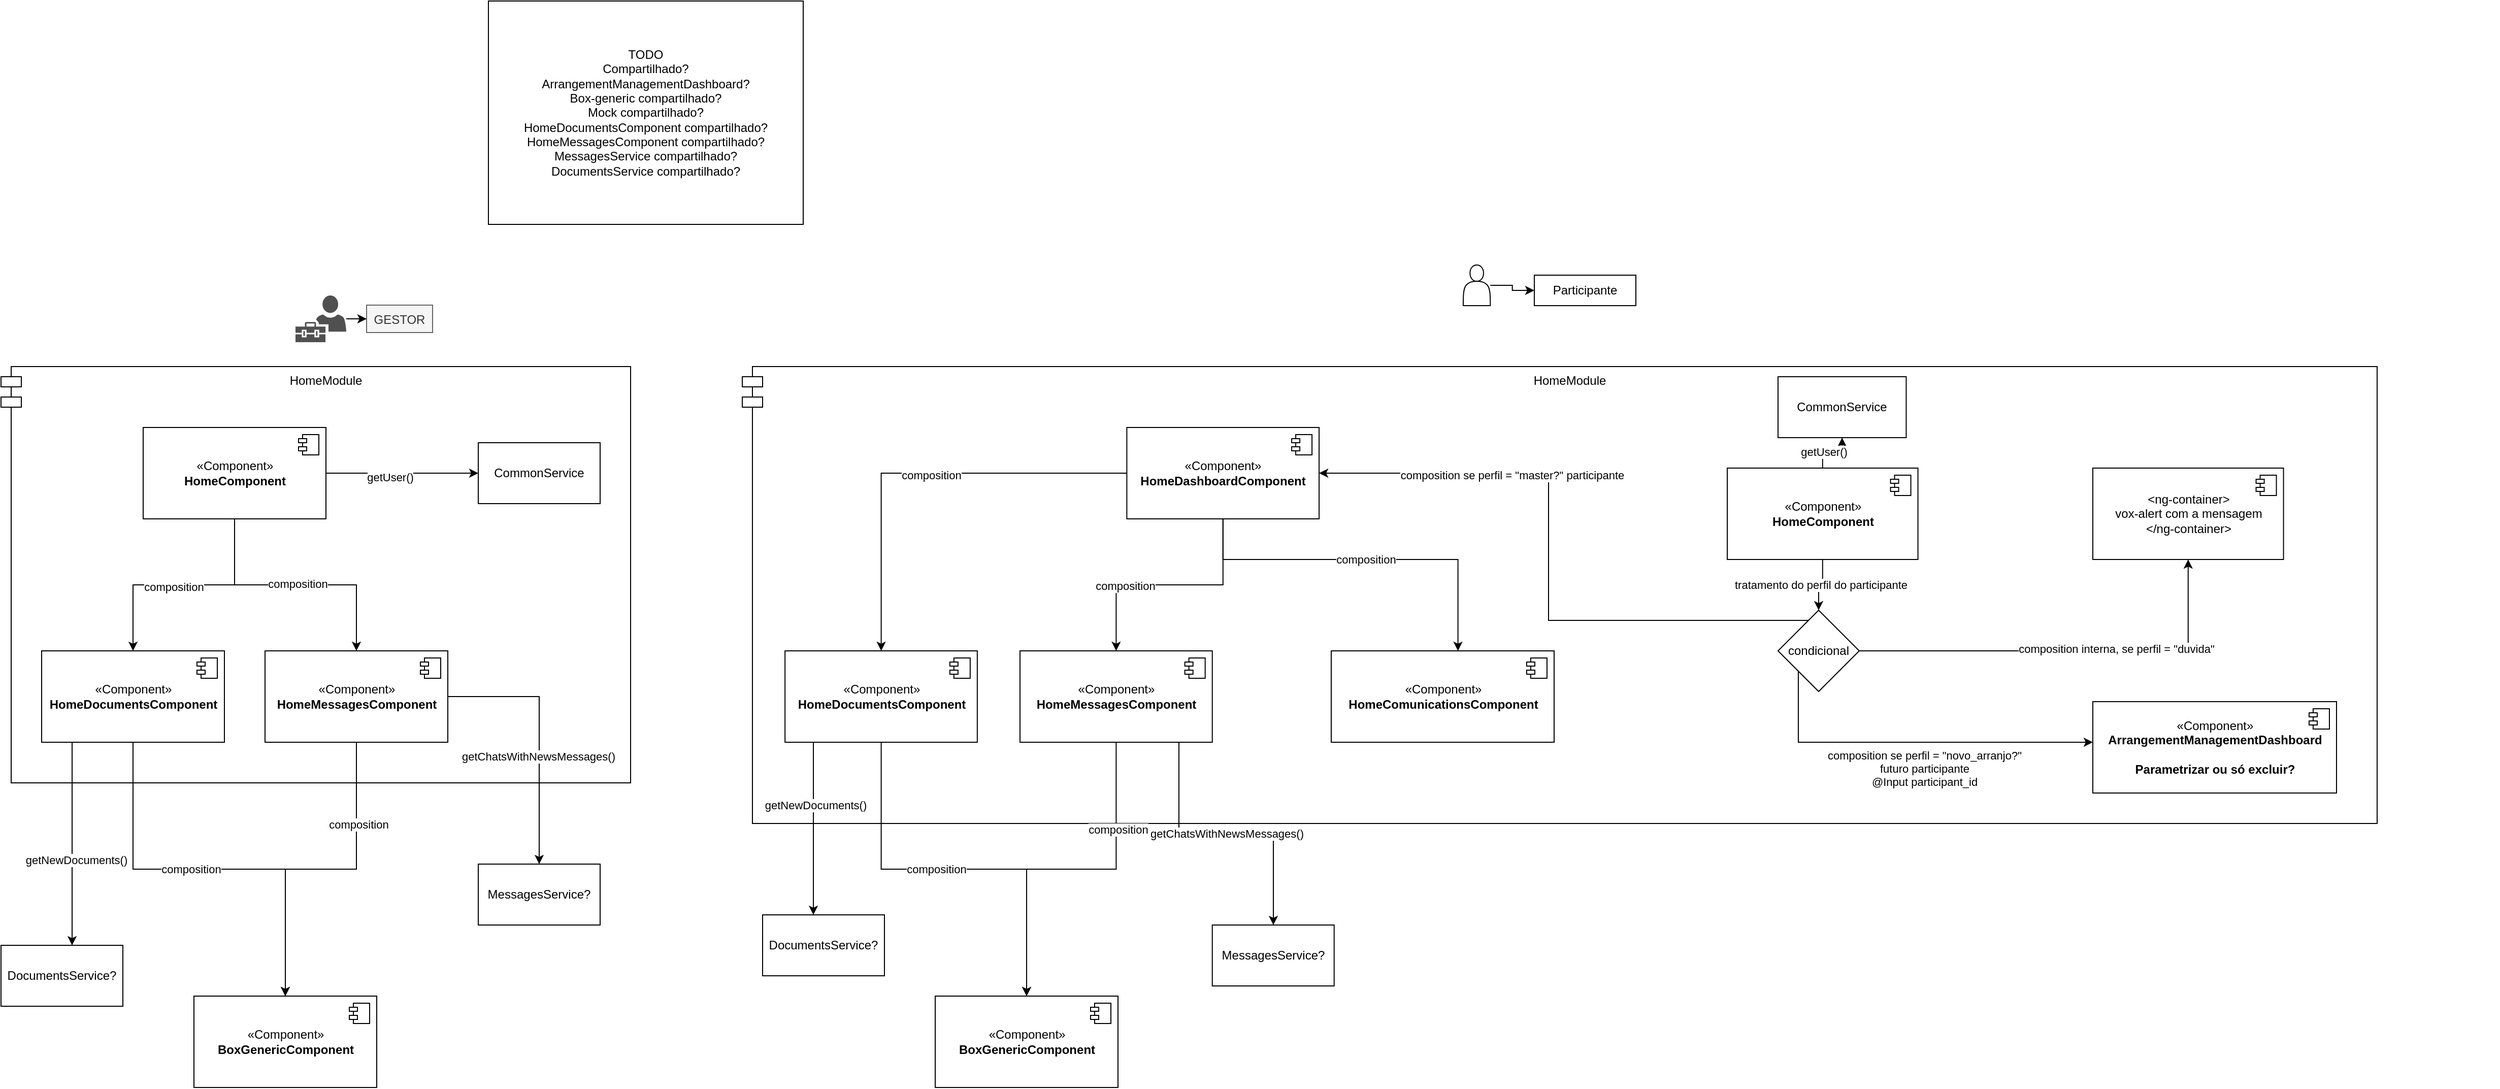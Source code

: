 <mxfile version="13.6.6" type="github">
  <diagram id="C5RBs43oDa-KdzZeNtuy" name="Page-1">
    <mxGraphModel dx="1117" dy="1839" grid="1" gridSize="10" guides="1" tooltips="1" connect="1" arrows="1" fold="1" page="1" pageScale="1" pageWidth="827" pageHeight="1169" math="0" shadow="0">
      <root>
        <mxCell id="WIyWlLk6GJQsqaUBKTNV-0" />
        <mxCell id="WIyWlLk6GJQsqaUBKTNV-1" parent="WIyWlLk6GJQsqaUBKTNV-0" />
        <mxCell id="xRk32n43s2WGwWvrwPpY-19" value="" style="group" vertex="1" connectable="0" parent="WIyWlLk6GJQsqaUBKTNV-1">
          <mxGeometry x="60" y="110" width="620" height="410" as="geometry" />
        </mxCell>
        <mxCell id="xRk32n43s2WGwWvrwPpY-16" value="HomeModule" style="shape=module;align=left;spacingLeft=20;align=center;verticalAlign=top;" vertex="1" parent="xRk32n43s2WGwWvrwPpY-19">
          <mxGeometry width="620" height="410" as="geometry" />
        </mxCell>
        <mxCell id="xRk32n43s2WGwWvrwPpY-1" value="«Component»&lt;br&gt;&lt;b&gt;HomeComponent&lt;/b&gt;" style="html=1;dropTarget=0;" vertex="1" parent="xRk32n43s2WGwWvrwPpY-19">
          <mxGeometry x="140" y="60" width="180" height="90" as="geometry" />
        </mxCell>
        <mxCell id="xRk32n43s2WGwWvrwPpY-2" value="" style="shape=component;jettyWidth=8;jettyHeight=4;" vertex="1" parent="xRk32n43s2WGwWvrwPpY-1">
          <mxGeometry x="1" width="20" height="20" relative="1" as="geometry">
            <mxPoint x="-27" y="7" as="offset" />
          </mxGeometry>
        </mxCell>
        <mxCell id="xRk32n43s2WGwWvrwPpY-9" value="" style="edgeStyle=orthogonalEdgeStyle;rounded=0;orthogonalLoop=1;jettySize=auto;html=1;" edge="1" parent="xRk32n43s2WGwWvrwPpY-19" source="xRk32n43s2WGwWvrwPpY-1" target="xRk32n43s2WGwWvrwPpY-7">
          <mxGeometry relative="1" as="geometry" />
        </mxCell>
        <mxCell id="xRk32n43s2WGwWvrwPpY-11" value="composition" style="edgeLabel;html=1;align=center;verticalAlign=middle;resizable=0;points=[];" vertex="1" connectable="0" parent="xRk32n43s2WGwWvrwPpY-9">
          <mxGeometry x="0.19" y="1" relative="1" as="geometry">
            <mxPoint x="-22" as="offset" />
          </mxGeometry>
        </mxCell>
        <mxCell id="xRk32n43s2WGwWvrwPpY-3" value="«Component»&lt;br&gt;&lt;b&gt;HomeDocumentsComponent&lt;/b&gt;" style="html=1;dropTarget=0;" vertex="1" parent="xRk32n43s2WGwWvrwPpY-19">
          <mxGeometry x="40" y="280" width="180" height="90" as="geometry" />
        </mxCell>
        <mxCell id="xRk32n43s2WGwWvrwPpY-4" value="" style="shape=component;jettyWidth=8;jettyHeight=4;" vertex="1" parent="xRk32n43s2WGwWvrwPpY-3">
          <mxGeometry x="1" width="20" height="20" relative="1" as="geometry">
            <mxPoint x="-27" y="7" as="offset" />
          </mxGeometry>
        </mxCell>
        <mxCell id="xRk32n43s2WGwWvrwPpY-5" value="" style="edgeStyle=orthogonalEdgeStyle;rounded=0;orthogonalLoop=1;jettySize=auto;html=1;" edge="1" parent="xRk32n43s2WGwWvrwPpY-19" source="xRk32n43s2WGwWvrwPpY-1" target="xRk32n43s2WGwWvrwPpY-3">
          <mxGeometry relative="1" as="geometry" />
        </mxCell>
        <mxCell id="xRk32n43s2WGwWvrwPpY-6" value="composition" style="edgeLabel;html=1;align=center;verticalAlign=middle;resizable=0;points=[];" vertex="1" connectable="0" parent="xRk32n43s2WGwWvrwPpY-5">
          <mxGeometry x="-0.275" y="2" relative="1" as="geometry">
            <mxPoint x="-42" as="offset" />
          </mxGeometry>
        </mxCell>
        <mxCell id="xRk32n43s2WGwWvrwPpY-7" value="«Component»&lt;br&gt;&lt;b&gt;HomeMessagesComponent&lt;/b&gt;" style="html=1;dropTarget=0;" vertex="1" parent="xRk32n43s2WGwWvrwPpY-19">
          <mxGeometry x="260" y="280" width="180" height="90" as="geometry" />
        </mxCell>
        <mxCell id="xRk32n43s2WGwWvrwPpY-8" value="" style="shape=component;jettyWidth=8;jettyHeight=4;" vertex="1" parent="xRk32n43s2WGwWvrwPpY-7">
          <mxGeometry x="1" width="20" height="20" relative="1" as="geometry">
            <mxPoint x="-27" y="7" as="offset" />
          </mxGeometry>
        </mxCell>
        <mxCell id="xRk32n43s2WGwWvrwPpY-13" value="CommonService" style="whiteSpace=wrap;html=1;" vertex="1" parent="xRk32n43s2WGwWvrwPpY-19">
          <mxGeometry x="470" y="75" width="120" height="60" as="geometry" />
        </mxCell>
        <mxCell id="xRk32n43s2WGwWvrwPpY-14" value="" style="edgeStyle=orthogonalEdgeStyle;rounded=0;orthogonalLoop=1;jettySize=auto;html=1;" edge="1" parent="xRk32n43s2WGwWvrwPpY-19" source="xRk32n43s2WGwWvrwPpY-1" target="xRk32n43s2WGwWvrwPpY-13">
          <mxGeometry relative="1" as="geometry" />
        </mxCell>
        <mxCell id="xRk32n43s2WGwWvrwPpY-15" value="getUser()" style="edgeLabel;html=1;align=center;verticalAlign=middle;resizable=0;points=[];" vertex="1" connectable="0" parent="xRk32n43s2WGwWvrwPpY-14">
          <mxGeometry x="-0.164" y="-4" relative="1" as="geometry">
            <mxPoint as="offset" />
          </mxGeometry>
        </mxCell>
        <mxCell id="xRk32n43s2WGwWvrwPpY-39" value="" style="edgeStyle=orthogonalEdgeStyle;rounded=0;orthogonalLoop=1;jettySize=auto;html=1;" edge="1" parent="WIyWlLk6GJQsqaUBKTNV-1" source="xRk32n43s2WGwWvrwPpY-37" target="xRk32n43s2WGwWvrwPpY-38">
          <mxGeometry relative="1" as="geometry" />
        </mxCell>
        <mxCell id="xRk32n43s2WGwWvrwPpY-37" value="" style="pointerEvents=1;shadow=0;dashed=0;html=1;strokeColor=none;labelPosition=center;verticalLabelPosition=bottom;verticalAlign=top;align=center;fillColor=#505050;shape=mxgraph.mscae.intune.user_management" vertex="1" parent="WIyWlLk6GJQsqaUBKTNV-1">
          <mxGeometry x="350" y="40" width="50" height="46" as="geometry" />
        </mxCell>
        <mxCell id="xRk32n43s2WGwWvrwPpY-38" value="GESTOR" style="whiteSpace=wrap;html=1;shadow=0;dashed=0;verticalAlign=top;fillColor=#f5f5f5;strokeColor=#666666;fontColor=#333333;" vertex="1" parent="WIyWlLk6GJQsqaUBKTNV-1">
          <mxGeometry x="420" y="49.5" width="65" height="27" as="geometry" />
        </mxCell>
        <mxCell id="xRk32n43s2WGwWvrwPpY-43" value="TODO&lt;br&gt;Compartilhado?&lt;br&gt;ArrangementManagementDashboard?&lt;br&gt;Box-generic compartilhado?&lt;br&gt;Mock compartilhado?&lt;br&gt;HomeDocumentsComponent compartilhado?&lt;br&gt;HomeMessagesComponent compartilhado?&lt;br&gt;MessagesService compartilhado?&lt;br&gt;DocumentsService&amp;nbsp;compartilhado?" style="rounded=0;whiteSpace=wrap;html=1;labelBackgroundColor=none;fontColor=#000000;" vertex="1" parent="WIyWlLk6GJQsqaUBKTNV-1">
          <mxGeometry x="540" y="-250" width="310" height="220" as="geometry" />
        </mxCell>
        <mxCell id="xRk32n43s2WGwWvrwPpY-44" value="«Component»&lt;br&gt;&lt;b&gt;BoxGenericComponent&lt;/b&gt;" style="html=1;dropTarget=0;" vertex="1" parent="WIyWlLk6GJQsqaUBKTNV-1">
          <mxGeometry x="250" y="730" width="180" height="90" as="geometry" />
        </mxCell>
        <mxCell id="xRk32n43s2WGwWvrwPpY-45" value="" style="shape=component;jettyWidth=8;jettyHeight=4;" vertex="1" parent="xRk32n43s2WGwWvrwPpY-44">
          <mxGeometry x="1" width="20" height="20" relative="1" as="geometry">
            <mxPoint x="-27" y="7" as="offset" />
          </mxGeometry>
        </mxCell>
        <mxCell id="xRk32n43s2WGwWvrwPpY-46" value="" style="edgeStyle=orthogonalEdgeStyle;rounded=0;orthogonalLoop=1;jettySize=auto;html=1;fontColor=#000000;" edge="1" parent="WIyWlLk6GJQsqaUBKTNV-1" source="xRk32n43s2WGwWvrwPpY-3" target="xRk32n43s2WGwWvrwPpY-44">
          <mxGeometry relative="1" as="geometry" />
        </mxCell>
        <mxCell id="xRk32n43s2WGwWvrwPpY-48" value="composition" style="edgeLabel;html=1;align=center;verticalAlign=middle;resizable=0;points=[];fontColor=#000000;" vertex="1" connectable="0" parent="xRk32n43s2WGwWvrwPpY-46">
          <mxGeometry x="-0.091" relative="1" as="geometry">
            <mxPoint as="offset" />
          </mxGeometry>
        </mxCell>
        <mxCell id="xRk32n43s2WGwWvrwPpY-47" style="edgeStyle=orthogonalEdgeStyle;rounded=0;orthogonalLoop=1;jettySize=auto;html=1;fontColor=#000000;" edge="1" parent="WIyWlLk6GJQsqaUBKTNV-1" source="xRk32n43s2WGwWvrwPpY-7" target="xRk32n43s2WGwWvrwPpY-44">
          <mxGeometry relative="1" as="geometry" />
        </mxCell>
        <mxCell id="xRk32n43s2WGwWvrwPpY-49" value="composition" style="edgeLabel;html=1;align=center;verticalAlign=middle;resizable=0;points=[];fontColor=#000000;" vertex="1" connectable="0" parent="xRk32n43s2WGwWvrwPpY-47">
          <mxGeometry x="-0.494" y="2" relative="1" as="geometry">
            <mxPoint as="offset" />
          </mxGeometry>
        </mxCell>
        <mxCell id="xRk32n43s2WGwWvrwPpY-18" value="MessagesService?" style="whiteSpace=wrap;html=1;" vertex="1" parent="WIyWlLk6GJQsqaUBKTNV-1">
          <mxGeometry x="530" y="600" width="120" height="60" as="geometry" />
        </mxCell>
        <mxCell id="xRk32n43s2WGwWvrwPpY-17" value="DocumentsService?" style="whiteSpace=wrap;html=1;" vertex="1" parent="WIyWlLk6GJQsqaUBKTNV-1">
          <mxGeometry x="60" y="680" width="120" height="60" as="geometry" />
        </mxCell>
        <mxCell id="xRk32n43s2WGwWvrwPpY-54" style="edgeStyle=orthogonalEdgeStyle;rounded=0;orthogonalLoop=1;jettySize=auto;html=1;fontColor=#000000;" edge="1" parent="WIyWlLk6GJQsqaUBKTNV-1" source="xRk32n43s2WGwWvrwPpY-7" target="xRk32n43s2WGwWvrwPpY-18">
          <mxGeometry relative="1" as="geometry" />
        </mxCell>
        <mxCell id="xRk32n43s2WGwWvrwPpY-87" value="getChatsWithNewsMessages()" style="edgeLabel;html=1;align=center;verticalAlign=middle;resizable=0;points=[];fontColor=#000000;" vertex="1" connectable="0" parent="xRk32n43s2WGwWvrwPpY-54">
          <mxGeometry x="0.168" y="-1" relative="1" as="geometry">
            <mxPoint as="offset" />
          </mxGeometry>
        </mxCell>
        <mxCell id="xRk32n43s2WGwWvrwPpY-55" style="edgeStyle=orthogonalEdgeStyle;rounded=0;orthogonalLoop=1;jettySize=auto;html=1;fontColor=#000000;" edge="1" parent="WIyWlLk6GJQsqaUBKTNV-1" source="xRk32n43s2WGwWvrwPpY-3" target="xRk32n43s2WGwWvrwPpY-17">
          <mxGeometry relative="1" as="geometry">
            <Array as="points">
              <mxPoint x="130" y="660" />
              <mxPoint x="130" y="660" />
            </Array>
          </mxGeometry>
        </mxCell>
        <mxCell id="xRk32n43s2WGwWvrwPpY-86" value="getNewDocuments()" style="edgeLabel;html=1;align=center;verticalAlign=middle;resizable=0;points=[];fontColor=#000000;" vertex="1" connectable="0" parent="xRk32n43s2WGwWvrwPpY-55">
          <mxGeometry x="0.153" y="4" relative="1" as="geometry">
            <mxPoint as="offset" />
          </mxGeometry>
        </mxCell>
        <mxCell id="xRk32n43s2WGwWvrwPpY-56" value="" style="group" vertex="1" connectable="0" parent="WIyWlLk6GJQsqaUBKTNV-1">
          <mxGeometry x="790" y="110" width="1730" height="450" as="geometry" />
        </mxCell>
        <mxCell id="xRk32n43s2WGwWvrwPpY-57" value="HomeModule" style="shape=module;align=left;spacingLeft=20;align=center;verticalAlign=top;" vertex="1" parent="xRk32n43s2WGwWvrwPpY-56">
          <mxGeometry width="1610" height="450" as="geometry" />
        </mxCell>
        <mxCell id="xRk32n43s2WGwWvrwPpY-83" value="composition" style="edgeStyle=orthogonalEdgeStyle;rounded=0;orthogonalLoop=1;jettySize=auto;html=1;fontColor=#000000;" edge="1" parent="xRk32n43s2WGwWvrwPpY-56" source="xRk32n43s2WGwWvrwPpY-58" target="xRk32n43s2WGwWvrwPpY-81">
          <mxGeometry relative="1" as="geometry">
            <Array as="points">
              <mxPoint x="473.377" y="190" />
              <mxPoint x="704.805" y="190" />
            </Array>
          </mxGeometry>
        </mxCell>
        <mxCell id="xRk32n43s2WGwWvrwPpY-58" value="«Component»&lt;br&gt;&lt;b&gt;HomeDashboardComponent&lt;/b&gt;" style="html=1;dropTarget=0;" vertex="1" parent="xRk32n43s2WGwWvrwPpY-56">
          <mxGeometry x="378.701" y="60" width="189.351" height="90" as="geometry" />
        </mxCell>
        <mxCell id="xRk32n43s2WGwWvrwPpY-59" value="" style="shape=component;jettyWidth=8;jettyHeight=4;" vertex="1" parent="xRk32n43s2WGwWvrwPpY-58">
          <mxGeometry x="1" width="20" height="20" relative="1" as="geometry">
            <mxPoint x="-27" y="7" as="offset" />
          </mxGeometry>
        </mxCell>
        <mxCell id="xRk32n43s2WGwWvrwPpY-60" value="" style="edgeStyle=orthogonalEdgeStyle;rounded=0;orthogonalLoop=1;jettySize=auto;html=1;" edge="1" parent="xRk32n43s2WGwWvrwPpY-56" source="xRk32n43s2WGwWvrwPpY-58" target="xRk32n43s2WGwWvrwPpY-66">
          <mxGeometry relative="1" as="geometry" />
        </mxCell>
        <mxCell id="xRk32n43s2WGwWvrwPpY-61" value="composition" style="edgeLabel;html=1;align=center;verticalAlign=middle;resizable=0;points=[];" vertex="1" connectable="0" parent="xRk32n43s2WGwWvrwPpY-60">
          <mxGeometry x="0.19" y="1" relative="1" as="geometry">
            <mxPoint x="-22" as="offset" />
          </mxGeometry>
        </mxCell>
        <mxCell id="xRk32n43s2WGwWvrwPpY-62" value="«Component»&lt;br&gt;&lt;b&gt;HomeDocumentsComponent&lt;/b&gt;" style="html=1;dropTarget=0;" vertex="1" parent="xRk32n43s2WGwWvrwPpY-56">
          <mxGeometry x="42.078" y="280" width="189.351" height="90" as="geometry" />
        </mxCell>
        <mxCell id="xRk32n43s2WGwWvrwPpY-63" value="" style="shape=component;jettyWidth=8;jettyHeight=4;" vertex="1" parent="xRk32n43s2WGwWvrwPpY-62">
          <mxGeometry x="1" width="20" height="20" relative="1" as="geometry">
            <mxPoint x="-27" y="7" as="offset" />
          </mxGeometry>
        </mxCell>
        <mxCell id="xRk32n43s2WGwWvrwPpY-64" value="" style="edgeStyle=orthogonalEdgeStyle;rounded=0;orthogonalLoop=1;jettySize=auto;html=1;" edge="1" parent="xRk32n43s2WGwWvrwPpY-56" source="xRk32n43s2WGwWvrwPpY-58" target="xRk32n43s2WGwWvrwPpY-62">
          <mxGeometry relative="1" as="geometry" />
        </mxCell>
        <mxCell id="xRk32n43s2WGwWvrwPpY-65" value="composition" style="edgeLabel;html=1;align=center;verticalAlign=middle;resizable=0;points=[];" vertex="1" connectable="0" parent="xRk32n43s2WGwWvrwPpY-64">
          <mxGeometry x="-0.275" y="2" relative="1" as="geometry">
            <mxPoint x="-42" as="offset" />
          </mxGeometry>
        </mxCell>
        <mxCell id="xRk32n43s2WGwWvrwPpY-66" value="«Component»&lt;br&gt;&lt;b&gt;HomeMessagesComponent&lt;/b&gt;" style="html=1;dropTarget=0;" vertex="1" parent="xRk32n43s2WGwWvrwPpY-56">
          <mxGeometry x="273.506" y="280" width="189.351" height="90" as="geometry" />
        </mxCell>
        <mxCell id="xRk32n43s2WGwWvrwPpY-67" value="" style="shape=component;jettyWidth=8;jettyHeight=4;" vertex="1" parent="xRk32n43s2WGwWvrwPpY-66">
          <mxGeometry x="1" width="20" height="20" relative="1" as="geometry">
            <mxPoint x="-27" y="7" as="offset" />
          </mxGeometry>
        </mxCell>
        <mxCell id="xRk32n43s2WGwWvrwPpY-68" value="CommonService" style="whiteSpace=wrap;html=1;" vertex="1" parent="xRk32n43s2WGwWvrwPpY-56">
          <mxGeometry x="1019.999" y="10" width="126.234" height="60" as="geometry" />
        </mxCell>
        <mxCell id="xRk32n43s2WGwWvrwPpY-69" value="" style="edgeStyle=orthogonalEdgeStyle;rounded=0;orthogonalLoop=1;jettySize=auto;html=1;" edge="1" parent="xRk32n43s2WGwWvrwPpY-56" source="xRk32n43s2WGwWvrwPpY-107" target="xRk32n43s2WGwWvrwPpY-68">
          <mxGeometry relative="1" as="geometry" />
        </mxCell>
        <mxCell id="xRk32n43s2WGwWvrwPpY-70" value="getUser()" style="edgeLabel;html=1;align=center;verticalAlign=middle;resizable=0;points=[];" vertex="1" connectable="0" parent="xRk32n43s2WGwWvrwPpY-69">
          <mxGeometry x="-0.164" y="-4" relative="1" as="geometry">
            <mxPoint as="offset" />
          </mxGeometry>
        </mxCell>
        <mxCell id="xRk32n43s2WGwWvrwPpY-81" value="«Component»&lt;br&gt;&lt;b&gt;HomeComunicationsComponent&lt;/b&gt;" style="html=1;dropTarget=0;" vertex="1" parent="xRk32n43s2WGwWvrwPpY-56">
          <mxGeometry x="580" y="280" width="219.48" height="90" as="geometry" />
        </mxCell>
        <mxCell id="xRk32n43s2WGwWvrwPpY-82" value="" style="shape=component;jettyWidth=8;jettyHeight=4;" vertex="1" parent="xRk32n43s2WGwWvrwPpY-81">
          <mxGeometry x="1" width="20" height="20" relative="1" as="geometry">
            <mxPoint x="-27" y="7" as="offset" />
          </mxGeometry>
        </mxCell>
        <mxCell id="xRk32n43s2WGwWvrwPpY-111" value="tratamento do perfil do participante" style="edgeStyle=orthogonalEdgeStyle;rounded=0;orthogonalLoop=1;jettySize=auto;html=1;fontColor=#000000;" edge="1" parent="xRk32n43s2WGwWvrwPpY-56" source="xRk32n43s2WGwWvrwPpY-107" target="xRk32n43s2WGwWvrwPpY-110">
          <mxGeometry relative="1" as="geometry" />
        </mxCell>
        <mxCell id="xRk32n43s2WGwWvrwPpY-121" value="" style="edgeStyle=orthogonalEdgeStyle;rounded=0;orthogonalLoop=1;jettySize=auto;html=1;fontColor=#000000;" edge="1" parent="xRk32n43s2WGwWvrwPpY-56" source="xRk32n43s2WGwWvrwPpY-110" target="xRk32n43s2WGwWvrwPpY-119">
          <mxGeometry relative="1" as="geometry" />
        </mxCell>
        <mxCell id="xRk32n43s2WGwWvrwPpY-125" value="composition interna, se perfil = &quot;duvida&quot;" style="edgeLabel;html=1;align=center;verticalAlign=middle;resizable=0;points=[];fontColor=#000000;" vertex="1" connectable="0" parent="xRk32n43s2WGwWvrwPpY-121">
          <mxGeometry x="0.223" y="2" relative="1" as="geometry">
            <mxPoint as="offset" />
          </mxGeometry>
        </mxCell>
        <mxCell id="xRk32n43s2WGwWvrwPpY-107" value="«Component»&lt;br&gt;&lt;b&gt;HomeComponent&lt;/b&gt;" style="html=1;dropTarget=0;" vertex="1" parent="xRk32n43s2WGwWvrwPpY-56">
          <mxGeometry x="970" y="100" width="187.79" height="90" as="geometry" />
        </mxCell>
        <mxCell id="xRk32n43s2WGwWvrwPpY-108" value="" style="shape=component;jettyWidth=8;jettyHeight=4;" vertex="1" parent="xRk32n43s2WGwWvrwPpY-107">
          <mxGeometry x="1" width="20" height="20" relative="1" as="geometry">
            <mxPoint x="-27" y="7" as="offset" />
          </mxGeometry>
        </mxCell>
        <mxCell id="xRk32n43s2WGwWvrwPpY-112" style="edgeStyle=orthogonalEdgeStyle;rounded=0;orthogonalLoop=1;jettySize=auto;html=1;entryX=1;entryY=0.5;entryDx=0;entryDy=0;fontColor=#000000;" edge="1" parent="xRk32n43s2WGwWvrwPpY-56" source="xRk32n43s2WGwWvrwPpY-110" target="xRk32n43s2WGwWvrwPpY-58">
          <mxGeometry relative="1" as="geometry">
            <Array as="points">
              <mxPoint x="794" y="250" />
              <mxPoint x="794" y="105" />
            </Array>
          </mxGeometry>
        </mxCell>
        <mxCell id="xRk32n43s2WGwWvrwPpY-113" value="composition se perfil = &quot;master?&quot; participante" style="edgeLabel;html=1;align=center;verticalAlign=middle;resizable=0;points=[];fontColor=#000000;" vertex="1" connectable="0" parent="xRk32n43s2WGwWvrwPpY-112">
          <mxGeometry x="0.395" y="2" relative="1" as="geometry">
            <mxPoint as="offset" />
          </mxGeometry>
        </mxCell>
        <mxCell id="xRk32n43s2WGwWvrwPpY-117" style="edgeStyle=orthogonalEdgeStyle;rounded=0;orthogonalLoop=1;jettySize=auto;html=1;fontColor=#000000;" edge="1" parent="xRk32n43s2WGwWvrwPpY-56" source="xRk32n43s2WGwWvrwPpY-110" target="xRk32n43s2WGwWvrwPpY-114">
          <mxGeometry relative="1" as="geometry">
            <Array as="points">
              <mxPoint x="1040" y="280" />
              <mxPoint x="1040" y="370" />
            </Array>
          </mxGeometry>
        </mxCell>
        <mxCell id="xRk32n43s2WGwWvrwPpY-118" value="composition se perfil = &quot;novo_arranjo?&quot; &lt;br&gt;futuro participante&lt;br&gt;@Input participant_id" style="edgeLabel;html=1;align=center;verticalAlign=middle;resizable=0;points=[];fontColor=#000000;" vertex="1" connectable="0" parent="xRk32n43s2WGwWvrwPpY-117">
          <mxGeometry x="-0.567" y="2" relative="1" as="geometry">
            <mxPoint x="115.79" y="27.86" as="offset" />
          </mxGeometry>
        </mxCell>
        <mxCell id="xRk32n43s2WGwWvrwPpY-110" value="condicional" style="rhombus;whiteSpace=wrap;html=1;labelBackgroundColor=none;fontColor=#000000;" vertex="1" parent="xRk32n43s2WGwWvrwPpY-56">
          <mxGeometry x="1020" y="240" width="80" height="80" as="geometry" />
        </mxCell>
        <mxCell id="xRk32n43s2WGwWvrwPpY-114" value="«Component»&lt;br&gt;&lt;b&gt;ArrangementManagementDashboard&lt;br&gt;&lt;br&gt;Parametrizar ou só excluir?&lt;br&gt;&lt;/b&gt;" style="html=1;dropTarget=0;" vertex="1" parent="xRk32n43s2WGwWvrwPpY-56">
          <mxGeometry x="1330" y="330" width="240" height="90" as="geometry" />
        </mxCell>
        <mxCell id="xRk32n43s2WGwWvrwPpY-115" value="" style="shape=component;jettyWidth=8;jettyHeight=4;" vertex="1" parent="xRk32n43s2WGwWvrwPpY-114">
          <mxGeometry x="1" width="20" height="20" relative="1" as="geometry">
            <mxPoint x="-27" y="7" as="offset" />
          </mxGeometry>
        </mxCell>
        <mxCell id="xRk32n43s2WGwWvrwPpY-119" value="&amp;lt;ng-container&amp;gt;&lt;br&gt;vox-alert com a mensagem&lt;br&gt;&amp;lt;/ng-container&amp;gt;" style="html=1;dropTarget=0;" vertex="1" parent="xRk32n43s2WGwWvrwPpY-56">
          <mxGeometry x="1330" y="100" width="187.79" height="90" as="geometry" />
        </mxCell>
        <mxCell id="xRk32n43s2WGwWvrwPpY-120" value="" style="shape=component;jettyWidth=8;jettyHeight=4;" vertex="1" parent="xRk32n43s2WGwWvrwPpY-119">
          <mxGeometry x="1" width="20" height="20" relative="1" as="geometry">
            <mxPoint x="-27" y="7" as="offset" />
          </mxGeometry>
        </mxCell>
        <mxCell id="xRk32n43s2WGwWvrwPpY-71" value="«Component»&lt;br&gt;&lt;b&gt;BoxGenericComponent&lt;/b&gt;" style="html=1;dropTarget=0;" vertex="1" parent="WIyWlLk6GJQsqaUBKTNV-1">
          <mxGeometry x="980" y="730" width="180" height="90" as="geometry" />
        </mxCell>
        <mxCell id="xRk32n43s2WGwWvrwPpY-72" value="" style="shape=component;jettyWidth=8;jettyHeight=4;" vertex="1" parent="xRk32n43s2WGwWvrwPpY-71">
          <mxGeometry x="1" width="20" height="20" relative="1" as="geometry">
            <mxPoint x="-27" y="7" as="offset" />
          </mxGeometry>
        </mxCell>
        <mxCell id="xRk32n43s2WGwWvrwPpY-73" value="" style="edgeStyle=orthogonalEdgeStyle;rounded=0;orthogonalLoop=1;jettySize=auto;html=1;fontColor=#000000;" edge="1" parent="WIyWlLk6GJQsqaUBKTNV-1" source="xRk32n43s2WGwWvrwPpY-62" target="xRk32n43s2WGwWvrwPpY-71">
          <mxGeometry relative="1" as="geometry" />
        </mxCell>
        <mxCell id="xRk32n43s2WGwWvrwPpY-74" value="composition" style="edgeLabel;html=1;align=center;verticalAlign=middle;resizable=0;points=[];fontColor=#000000;" vertex="1" connectable="0" parent="xRk32n43s2WGwWvrwPpY-73">
          <mxGeometry x="-0.091" relative="1" as="geometry">
            <mxPoint as="offset" />
          </mxGeometry>
        </mxCell>
        <mxCell id="xRk32n43s2WGwWvrwPpY-75" style="edgeStyle=orthogonalEdgeStyle;rounded=0;orthogonalLoop=1;jettySize=auto;html=1;fontColor=#000000;" edge="1" parent="WIyWlLk6GJQsqaUBKTNV-1" source="xRk32n43s2WGwWvrwPpY-66" target="xRk32n43s2WGwWvrwPpY-71">
          <mxGeometry relative="1" as="geometry" />
        </mxCell>
        <mxCell id="xRk32n43s2WGwWvrwPpY-76" value="composition" style="edgeLabel;html=1;align=center;verticalAlign=middle;resizable=0;points=[];fontColor=#000000;" vertex="1" connectable="0" parent="xRk32n43s2WGwWvrwPpY-75">
          <mxGeometry x="-0.494" y="2" relative="1" as="geometry">
            <mxPoint as="offset" />
          </mxGeometry>
        </mxCell>
        <mxCell id="xRk32n43s2WGwWvrwPpY-77" value="MessagesService?" style="whiteSpace=wrap;html=1;" vertex="1" parent="WIyWlLk6GJQsqaUBKTNV-1">
          <mxGeometry x="1252.86" y="660" width="120" height="60" as="geometry" />
        </mxCell>
        <mxCell id="xRk32n43s2WGwWvrwPpY-78" value="DocumentsService?" style="whiteSpace=wrap;html=1;" vertex="1" parent="WIyWlLk6GJQsqaUBKTNV-1">
          <mxGeometry x="810" y="650" width="120" height="60" as="geometry" />
        </mxCell>
        <mxCell id="xRk32n43s2WGwWvrwPpY-79" value="getChatsWithNewsMessages()" style="edgeStyle=orthogonalEdgeStyle;rounded=0;orthogonalLoop=1;jettySize=auto;html=1;fontColor=#000000;" edge="1" parent="WIyWlLk6GJQsqaUBKTNV-1" source="xRk32n43s2WGwWvrwPpY-66" target="xRk32n43s2WGwWvrwPpY-77">
          <mxGeometry relative="1" as="geometry">
            <Array as="points">
              <mxPoint x="1220" y="570" />
              <mxPoint x="1313" y="570" />
            </Array>
          </mxGeometry>
        </mxCell>
        <mxCell id="xRk32n43s2WGwWvrwPpY-80" style="edgeStyle=orthogonalEdgeStyle;rounded=0;orthogonalLoop=1;jettySize=auto;html=1;fontColor=#000000;" edge="1" parent="WIyWlLk6GJQsqaUBKTNV-1" source="xRk32n43s2WGwWvrwPpY-62" target="xRk32n43s2WGwWvrwPpY-78">
          <mxGeometry relative="1" as="geometry">
            <Array as="points">
              <mxPoint x="860" y="640" />
              <mxPoint x="860" y="640" />
            </Array>
          </mxGeometry>
        </mxCell>
        <mxCell id="xRk32n43s2WGwWvrwPpY-85" value="getNewDocuments()" style="edgeLabel;html=1;align=center;verticalAlign=middle;resizable=0;points=[];fontColor=#000000;" vertex="1" connectable="0" parent="xRk32n43s2WGwWvrwPpY-80">
          <mxGeometry x="0.882" y="98" relative="1" as="geometry">
            <mxPoint x="-96" y="-98" as="offset" />
          </mxGeometry>
        </mxCell>
        <mxCell id="xRk32n43s2WGwWvrwPpY-40" value="" style="shape=actor;whiteSpace=wrap;html=1;labelBackgroundColor=#404040;fontColor=#F7F7F7;" vertex="1" parent="WIyWlLk6GJQsqaUBKTNV-1">
          <mxGeometry x="1500" y="10" width="26.67" height="40" as="geometry" />
        </mxCell>
        <mxCell id="xRk32n43s2WGwWvrwPpY-41" value="Participante" style="whiteSpace=wrap;html=1;labelBackgroundColor=none;" vertex="1" parent="WIyWlLk6GJQsqaUBKTNV-1">
          <mxGeometry x="1570" y="20" width="100" height="30" as="geometry" />
        </mxCell>
        <mxCell id="xRk32n43s2WGwWvrwPpY-42" value="" style="edgeStyle=orthogonalEdgeStyle;rounded=0;orthogonalLoop=1;jettySize=auto;html=1;fontColor=#F7F7F7;" edge="1" parent="WIyWlLk6GJQsqaUBKTNV-1" source="xRk32n43s2WGwWvrwPpY-40" target="xRk32n43s2WGwWvrwPpY-41">
          <mxGeometry relative="1" as="geometry" />
        </mxCell>
      </root>
    </mxGraphModel>
  </diagram>
</mxfile>
